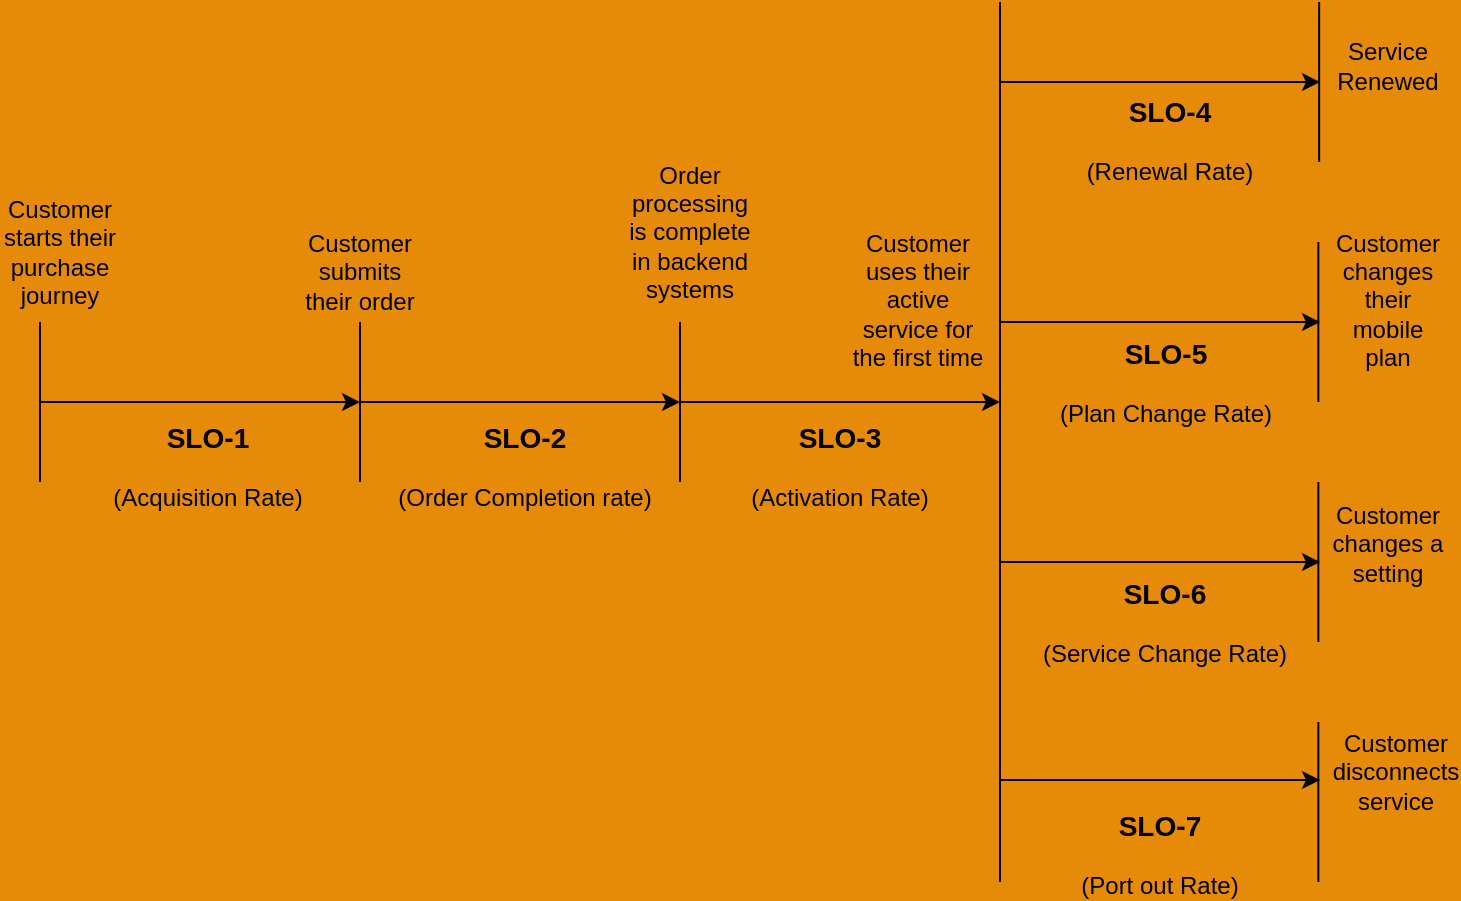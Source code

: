 <mxfile version="23.1.4" type="github">
  <diagram name="Page-1" id="SEDi5QYEpj32IYjqursF">
    <mxGraphModel dx="855" dy="570" grid="0" gridSize="10" guides="1" tooltips="1" connect="1" arrows="1" fold="1" page="1" pageScale="1" pageWidth="1169" pageHeight="827" background="#e68a0a" math="0" shadow="0">
      <root>
        <mxCell id="0" />
        <mxCell id="1" parent="0" />
        <mxCell id="q-l3MZGhMLCoi2X-0I77-2" value="" style="endArrow=none;html=1;rounded=0;" edge="1" parent="1">
          <mxGeometry width="50" height="50" relative="1" as="geometry">
            <mxPoint x="40" y="280" as="sourcePoint" />
            <mxPoint x="40" y="200" as="targetPoint" />
          </mxGeometry>
        </mxCell>
        <mxCell id="q-l3MZGhMLCoi2X-0I77-3" value="" style="endArrow=none;html=1;rounded=0;" edge="1" parent="1">
          <mxGeometry width="50" height="50" relative="1" as="geometry">
            <mxPoint x="200" y="280" as="sourcePoint" />
            <mxPoint x="200" y="200" as="targetPoint" />
          </mxGeometry>
        </mxCell>
        <mxCell id="q-l3MZGhMLCoi2X-0I77-4" value="" style="endArrow=none;html=1;rounded=0;" edge="1" parent="1">
          <mxGeometry width="50" height="50" relative="1" as="geometry">
            <mxPoint x="360" y="280" as="sourcePoint" />
            <mxPoint x="360" y="200" as="targetPoint" />
          </mxGeometry>
        </mxCell>
        <mxCell id="q-l3MZGhMLCoi2X-0I77-5" value="" style="endArrow=none;html=1;rounded=0;" edge="1" parent="1">
          <mxGeometry width="50" height="50" relative="1" as="geometry">
            <mxPoint x="520" y="480" as="sourcePoint" />
            <mxPoint x="520" y="40" as="targetPoint" />
          </mxGeometry>
        </mxCell>
        <mxCell id="q-l3MZGhMLCoi2X-0I77-6" value="" style="endArrow=classic;html=1;rounded=0;" edge="1" parent="1">
          <mxGeometry width="50" height="50" relative="1" as="geometry">
            <mxPoint x="40" y="240" as="sourcePoint" />
            <mxPoint x="200" y="240" as="targetPoint" />
          </mxGeometry>
        </mxCell>
        <mxCell id="q-l3MZGhMLCoi2X-0I77-7" value="" style="endArrow=classic;html=1;rounded=0;" edge="1" parent="1">
          <mxGeometry width="50" height="50" relative="1" as="geometry">
            <mxPoint x="200" y="240" as="sourcePoint" />
            <mxPoint x="360" y="240" as="targetPoint" />
          </mxGeometry>
        </mxCell>
        <mxCell id="q-l3MZGhMLCoi2X-0I77-8" value="" style="endArrow=classic;html=1;rounded=0;" edge="1" parent="1">
          <mxGeometry width="50" height="50" relative="1" as="geometry">
            <mxPoint x="360" y="240" as="sourcePoint" />
            <mxPoint x="520" y="240" as="targetPoint" />
          </mxGeometry>
        </mxCell>
        <mxCell id="q-l3MZGhMLCoi2X-0I77-9" value="" style="endArrow=classic;html=1;rounded=0;" edge="1" parent="1">
          <mxGeometry width="50" height="50" relative="1" as="geometry">
            <mxPoint x="520" y="200" as="sourcePoint" />
            <mxPoint x="680" y="200" as="targetPoint" />
          </mxGeometry>
        </mxCell>
        <mxCell id="q-l3MZGhMLCoi2X-0I77-10" value="Customer starts their purchase journey" style="text;strokeColor=none;align=center;fillColor=none;html=1;verticalAlign=middle;whiteSpace=wrap;rounded=0;" vertex="1" parent="1">
          <mxGeometry x="20" y="150" width="60" height="30" as="geometry" />
        </mxCell>
        <mxCell id="q-l3MZGhMLCoi2X-0I77-11" value="Customer submits their order" style="text;strokeColor=none;align=center;fillColor=none;html=1;verticalAlign=middle;whiteSpace=wrap;rounded=0;" vertex="1" parent="1">
          <mxGeometry x="170" y="160" width="60" height="30" as="geometry" />
        </mxCell>
        <mxCell id="q-l3MZGhMLCoi2X-0I77-12" value="Order processing is complete in backend systems" style="text;strokeColor=none;align=center;fillColor=none;html=1;verticalAlign=middle;whiteSpace=wrap;rounded=0;" vertex="1" parent="1">
          <mxGeometry x="330" y="140" width="70" height="30" as="geometry" />
        </mxCell>
        <mxCell id="q-l3MZGhMLCoi2X-0I77-15" value="Customer uses their active service for the first time" style="text;strokeColor=none;align=center;fillColor=none;html=1;verticalAlign=middle;whiteSpace=wrap;rounded=0;" vertex="1" parent="1">
          <mxGeometry x="444" y="174" width="70" height="30" as="geometry" />
        </mxCell>
        <mxCell id="q-l3MZGhMLCoi2X-0I77-16" value="" style="endArrow=classic;html=1;rounded=0;" edge="1" parent="1">
          <mxGeometry width="50" height="50" relative="1" as="geometry">
            <mxPoint x="520" y="80" as="sourcePoint" />
            <mxPoint x="680" y="80" as="targetPoint" />
          </mxGeometry>
        </mxCell>
        <mxCell id="q-l3MZGhMLCoi2X-0I77-17" value="" style="endArrow=classic;html=1;rounded=0;" edge="1" parent="1">
          <mxGeometry width="50" height="50" relative="1" as="geometry">
            <mxPoint x="520" y="320" as="sourcePoint" />
            <mxPoint x="680" y="320" as="targetPoint" />
          </mxGeometry>
        </mxCell>
        <mxCell id="q-l3MZGhMLCoi2X-0I77-18" value="" style="endArrow=none;html=1;rounded=0;" edge="1" parent="1">
          <mxGeometry width="50" height="50" relative="1" as="geometry">
            <mxPoint x="679.58" y="120" as="sourcePoint" />
            <mxPoint x="679.58" y="40" as="targetPoint" />
          </mxGeometry>
        </mxCell>
        <mxCell id="q-l3MZGhMLCoi2X-0I77-19" value="" style="endArrow=none;html=1;rounded=0;" edge="1" parent="1">
          <mxGeometry width="50" height="50" relative="1" as="geometry">
            <mxPoint x="679.17" y="240" as="sourcePoint" />
            <mxPoint x="679.17" y="160" as="targetPoint" />
          </mxGeometry>
        </mxCell>
        <mxCell id="q-l3MZGhMLCoi2X-0I77-20" value="" style="endArrow=none;html=1;rounded=0;" edge="1" parent="1">
          <mxGeometry width="50" height="50" relative="1" as="geometry">
            <mxPoint x="679.17" y="360" as="sourcePoint" />
            <mxPoint x="679.17" y="280" as="targetPoint" />
          </mxGeometry>
        </mxCell>
        <mxCell id="q-l3MZGhMLCoi2X-0I77-21" value="Service Renewed" style="text;strokeColor=none;align=center;fillColor=none;html=1;verticalAlign=middle;whiteSpace=wrap;rounded=0;" vertex="1" parent="1">
          <mxGeometry x="684" y="57" width="60" height="30" as="geometry" />
        </mxCell>
        <mxCell id="q-l3MZGhMLCoi2X-0I77-22" value="Customer changes their mobile plan" style="text;strokeColor=none;align=center;fillColor=none;html=1;verticalAlign=middle;whiteSpace=wrap;rounded=0;" vertex="1" parent="1">
          <mxGeometry x="684" y="174" width="60" height="30" as="geometry" />
        </mxCell>
        <mxCell id="q-l3MZGhMLCoi2X-0I77-23" value="Customer changes a setting" style="text;strokeColor=none;align=center;fillColor=none;html=1;verticalAlign=middle;whiteSpace=wrap;rounded=0;" vertex="1" parent="1">
          <mxGeometry x="684" y="296" width="60" height="30" as="geometry" />
        </mxCell>
        <mxCell id="q-l3MZGhMLCoi2X-0I77-24" value="&lt;h3&gt;SLO-1&lt;/h3&gt;(Acquisition Rate)" style="text;strokeColor=none;align=center;fillColor=none;html=1;verticalAlign=middle;whiteSpace=wrap;rounded=0;" vertex="1" parent="1">
          <mxGeometry x="74" y="250" width="100" height="30" as="geometry" />
        </mxCell>
        <mxCell id="q-l3MZGhMLCoi2X-0I77-25" value="&lt;h3&gt;SLO-2&lt;/h3&gt;(Order Completion rate)" style="text;strokeColor=none;align=center;fillColor=none;html=1;verticalAlign=middle;whiteSpace=wrap;rounded=0;" vertex="1" parent="1">
          <mxGeometry x="218" y="250" width="129" height="30" as="geometry" />
        </mxCell>
        <mxCell id="q-l3MZGhMLCoi2X-0I77-26" value="&lt;h3&gt;SLO-3&lt;/h3&gt;(Activation Rate)" style="text;strokeColor=none;align=center;fillColor=none;html=1;verticalAlign=middle;whiteSpace=wrap;rounded=0;" vertex="1" parent="1">
          <mxGeometry x="390" y="250" width="100" height="30" as="geometry" />
        </mxCell>
        <mxCell id="q-l3MZGhMLCoi2X-0I77-28" value="" style="endArrow=none;html=1;rounded=0;" edge="1" parent="1">
          <mxGeometry width="50" height="50" relative="1" as="geometry">
            <mxPoint x="679.17" y="480" as="sourcePoint" />
            <mxPoint x="679.17" y="400" as="targetPoint" />
          </mxGeometry>
        </mxCell>
        <mxCell id="q-l3MZGhMLCoi2X-0I77-29" value="Customer disconnects service" style="text;strokeColor=none;align=center;fillColor=none;html=1;verticalAlign=middle;whiteSpace=wrap;rounded=0;" vertex="1" parent="1">
          <mxGeometry x="688" y="410" width="60" height="30" as="geometry" />
        </mxCell>
        <mxCell id="q-l3MZGhMLCoi2X-0I77-30" value="&lt;h3&gt;SLO-4&lt;/h3&gt;(Renewal Rate)" style="text;strokeColor=none;align=center;fillColor=none;html=1;verticalAlign=middle;whiteSpace=wrap;rounded=0;" vertex="1" parent="1">
          <mxGeometry x="555" y="87" width="100" height="30" as="geometry" />
        </mxCell>
        <mxCell id="q-l3MZGhMLCoi2X-0I77-31" value="&lt;h3&gt;SLO-5&lt;/h3&gt;(Plan Change Rate)" style="text;strokeColor=none;align=center;fillColor=none;html=1;verticalAlign=middle;whiteSpace=wrap;rounded=0;" vertex="1" parent="1">
          <mxGeometry x="547.5" y="208" width="110" height="30" as="geometry" />
        </mxCell>
        <mxCell id="q-l3MZGhMLCoi2X-0I77-32" value="&lt;h3&gt;SLO-6&lt;/h3&gt;(Service Change Rate)" style="text;strokeColor=none;align=center;fillColor=none;html=1;verticalAlign=middle;whiteSpace=wrap;rounded=0;" vertex="1" parent="1">
          <mxGeometry x="536" y="328" width="133" height="30" as="geometry" />
        </mxCell>
        <mxCell id="q-l3MZGhMLCoi2X-0I77-33" value="&lt;h3&gt;SLO-7&lt;/h3&gt;(Port out Rate)" style="text;strokeColor=none;align=center;fillColor=none;html=1;verticalAlign=middle;whiteSpace=wrap;rounded=0;" vertex="1" parent="1">
          <mxGeometry x="550" y="444" width="100" height="30" as="geometry" />
        </mxCell>
        <mxCell id="q-l3MZGhMLCoi2X-0I77-37" value="" style="endArrow=classic;html=1;rounded=0;" edge="1" parent="1">
          <mxGeometry width="50" height="50" relative="1" as="geometry">
            <mxPoint x="520" y="429" as="sourcePoint" />
            <mxPoint x="680" y="429" as="targetPoint" />
          </mxGeometry>
        </mxCell>
      </root>
    </mxGraphModel>
  </diagram>
</mxfile>
